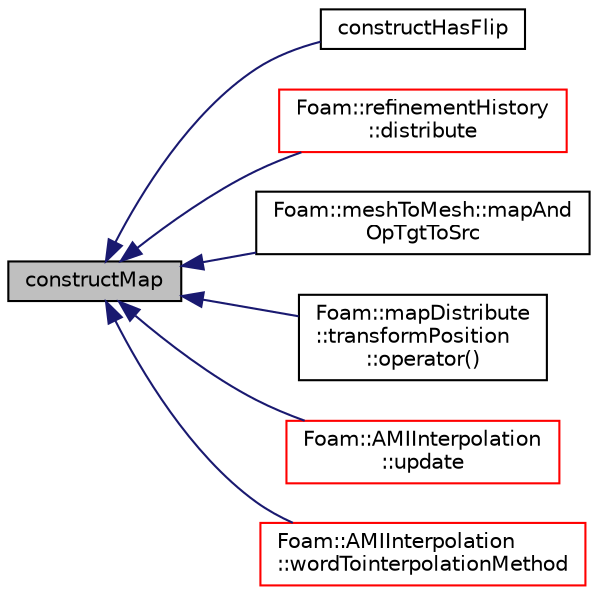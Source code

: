 digraph "constructMap"
{
  bgcolor="transparent";
  edge [fontname="Helvetica",fontsize="10",labelfontname="Helvetica",labelfontsize="10"];
  node [fontname="Helvetica",fontsize="10",shape=record];
  rankdir="LR";
  Node781 [label="constructMap",height=0.2,width=0.4,color="black", fillcolor="grey75", style="filled", fontcolor="black"];
  Node781 -> Node782 [dir="back",color="midnightblue",fontsize="10",style="solid",fontname="Helvetica"];
  Node782 [label="constructHasFlip",height=0.2,width=0.4,color="black",URL="$a28525.html#aab5698d82a7bbb8180f44c85dfe28c9c",tooltip="Does constructMap include a sign. "];
  Node781 -> Node783 [dir="back",color="midnightblue",fontsize="10",style="solid",fontname="Helvetica"];
  Node783 [label="Foam::refinementHistory\l::distribute",height=0.2,width=0.4,color="red",URL="$a22421.html#a6be2dc3eb1d541aeb83ee0a2adcc0556",tooltip="Update local numbering for mesh redistribution. "];
  Node781 -> Node798 [dir="back",color="midnightblue",fontsize="10",style="solid",fontname="Helvetica"];
  Node798 [label="Foam::meshToMesh::mapAnd\lOpTgtToSrc",height=0.2,width=0.4,color="black",URL="$a30521.html#a95168670114bbb57f1890fe93bde9561"];
  Node781 -> Node799 [dir="back",color="midnightblue",fontsize="10",style="solid",fontname="Helvetica"];
  Node799 [label="Foam::mapDistribute\l::transformPosition\l::operator()",height=0.2,width=0.4,color="black",URL="$a28521.html#a11642b92fc0de1bcb065753c5eb0a46c"];
  Node781 -> Node800 [dir="back",color="midnightblue",fontsize="10",style="solid",fontname="Helvetica"];
  Node800 [label="Foam::AMIInterpolation\l::update",height=0.2,width=0.4,color="red",URL="$a25997.html#a92b6850defc60d6e032247c9bfe8d9bf",tooltip="Update addressing and weights. "];
  Node781 -> Node802 [dir="back",color="midnightblue",fontsize="10",style="solid",fontname="Helvetica"];
  Node802 [label="Foam::AMIInterpolation\l::wordTointerpolationMethod",height=0.2,width=0.4,color="red",URL="$a25997.html#a60e3ed16ffdfe716b129e1e10820c506",tooltip="Convert word to interpolationMethod. "];
}
